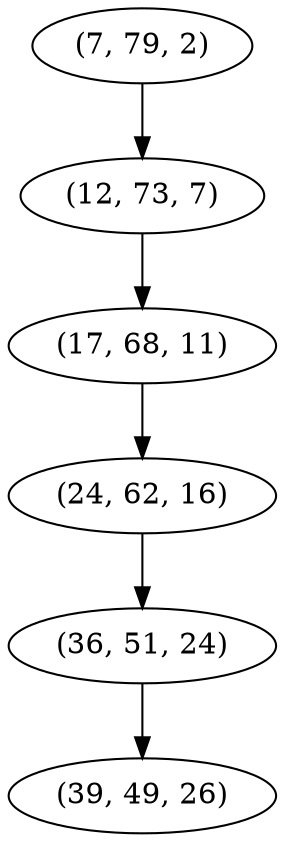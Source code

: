 digraph tree {
    "(7, 79, 2)";
    "(12, 73, 7)";
    "(17, 68, 11)";
    "(24, 62, 16)";
    "(36, 51, 24)";
    "(39, 49, 26)";
    "(7, 79, 2)" -> "(12, 73, 7)";
    "(12, 73, 7)" -> "(17, 68, 11)";
    "(17, 68, 11)" -> "(24, 62, 16)";
    "(24, 62, 16)" -> "(36, 51, 24)";
    "(36, 51, 24)" -> "(39, 49, 26)";
}
